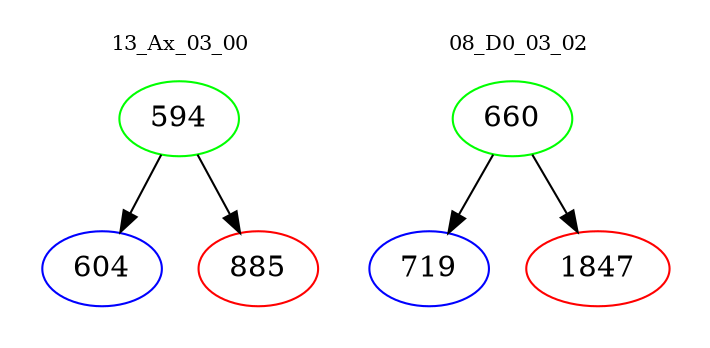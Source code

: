 digraph{
subgraph cluster_0 {
color = white
label = "13_Ax_03_00";
fontsize=10;
T0_594 [label="594", color="green"]
T0_594 -> T0_604 [color="black"]
T0_604 [label="604", color="blue"]
T0_594 -> T0_885 [color="black"]
T0_885 [label="885", color="red"]
}
subgraph cluster_1 {
color = white
label = "08_D0_03_02";
fontsize=10;
T1_660 [label="660", color="green"]
T1_660 -> T1_719 [color="black"]
T1_719 [label="719", color="blue"]
T1_660 -> T1_1847 [color="black"]
T1_1847 [label="1847", color="red"]
}
}
